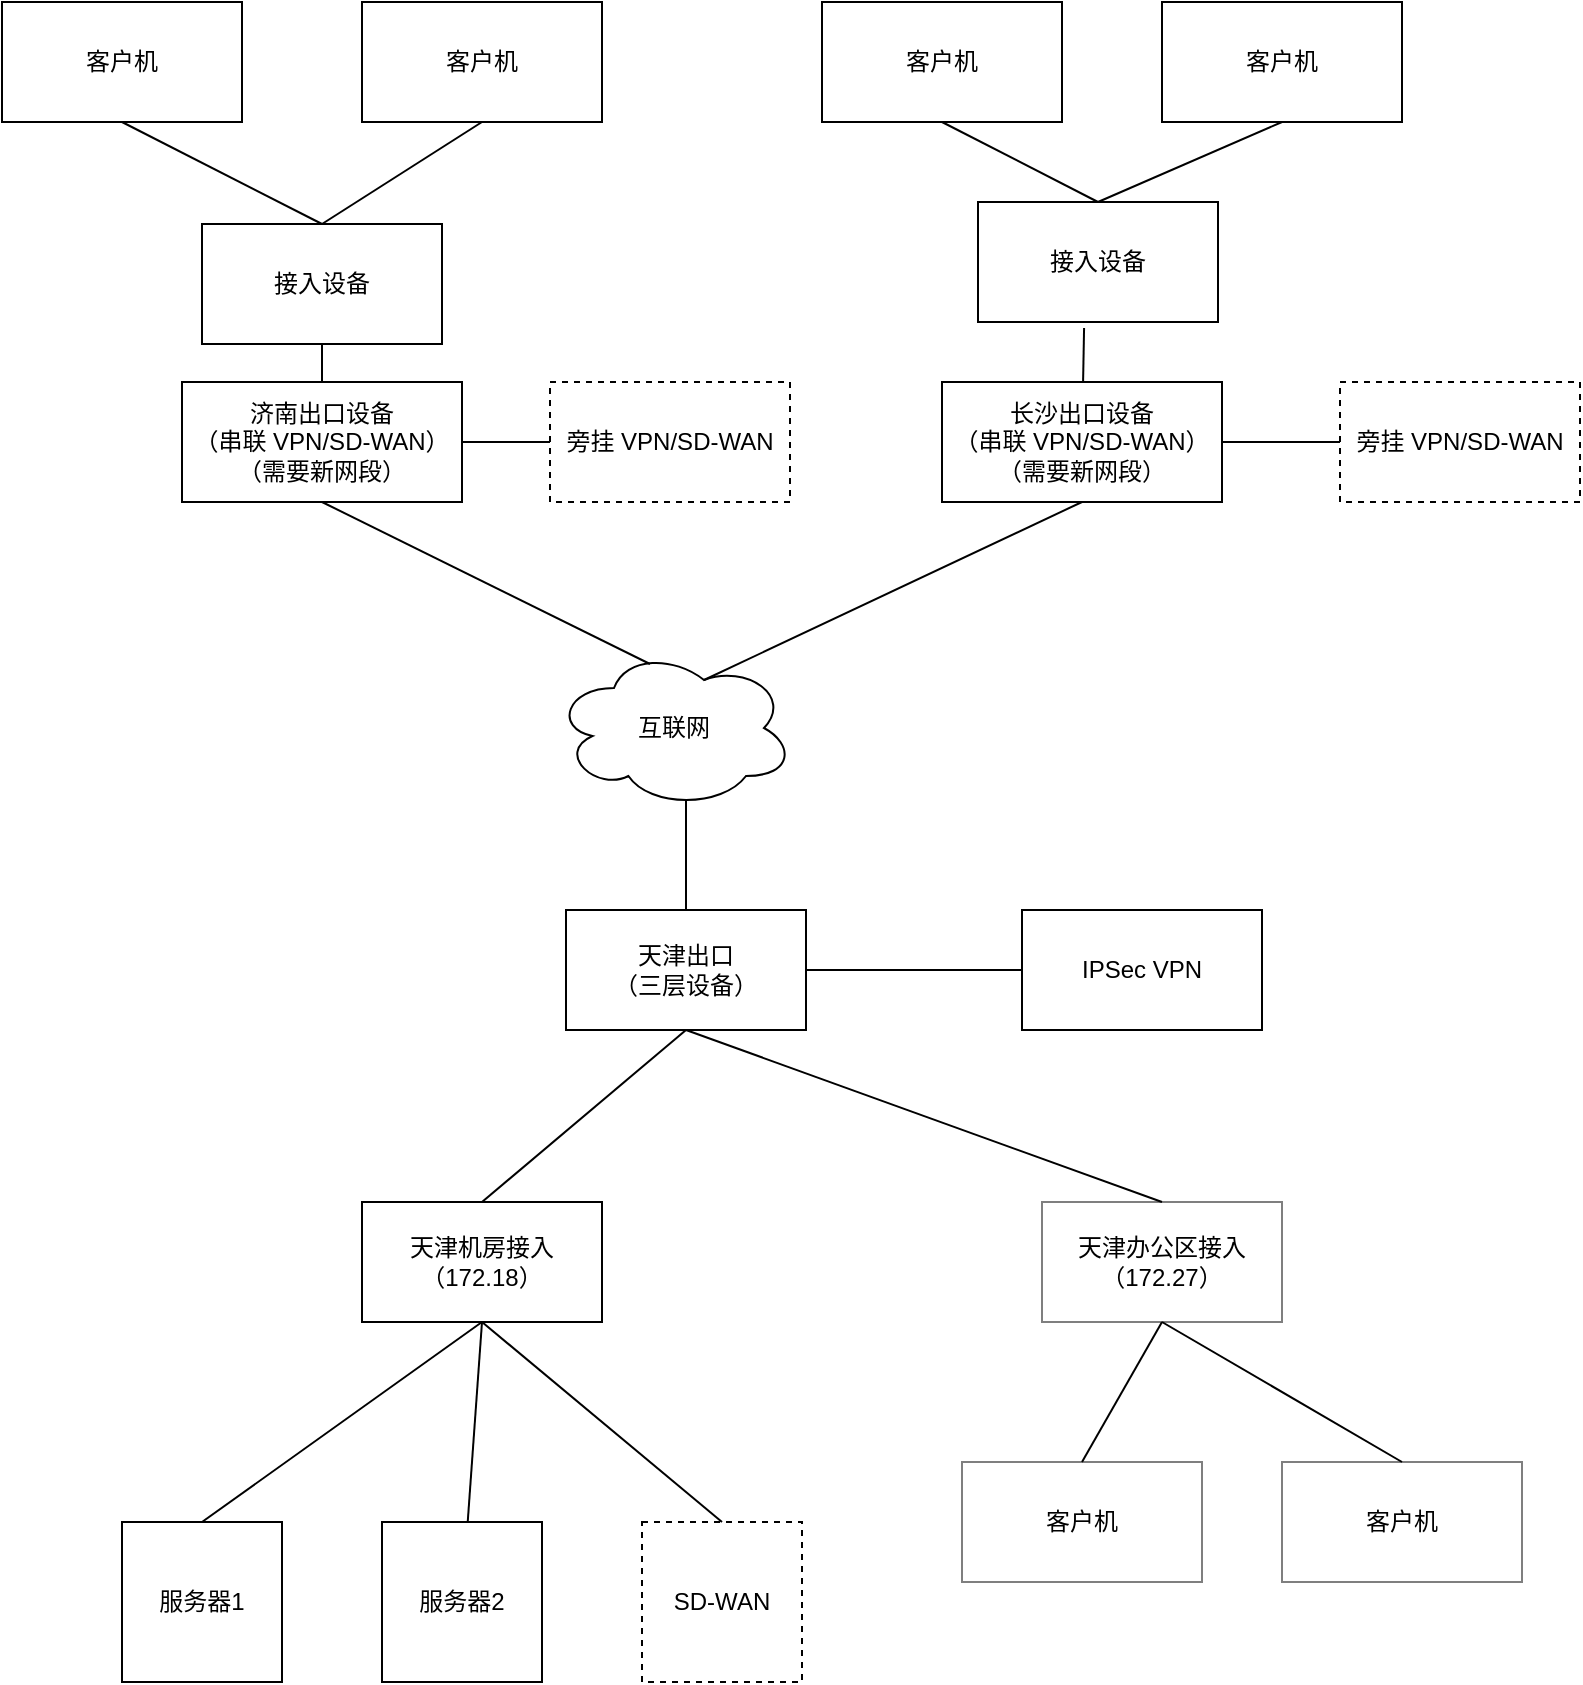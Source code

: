<mxfile version="20.2.0" type="github">
  <diagram id="uV2_6L8Acz1t0J1uZWNl" name="第 1 页">
    <mxGraphModel dx="1422" dy="1867" grid="1" gridSize="10" guides="1" tooltips="1" connect="1" arrows="1" fold="1" page="1" pageScale="1" pageWidth="827" pageHeight="1169" math="0" shadow="0">
      <root>
        <mxCell id="0" />
        <mxCell id="1" parent="0" />
        <mxCell id="IaryiXtqfkxPaVH8rrpj-1" value="天津出口&lt;br&gt;（三层设备）" style="rounded=0;whiteSpace=wrap;html=1;" vertex="1" parent="1">
          <mxGeometry x="312" y="144" width="120" height="60" as="geometry" />
        </mxCell>
        <mxCell id="IaryiXtqfkxPaVH8rrpj-2" value="天津机房接入&lt;br&gt;（172.18）" style="rounded=0;whiteSpace=wrap;html=1;" vertex="1" parent="1">
          <mxGeometry x="210" y="290" width="120" height="60" as="geometry" />
        </mxCell>
        <mxCell id="IaryiXtqfkxPaVH8rrpj-3" value="服务器1" style="whiteSpace=wrap;html=1;aspect=fixed;" vertex="1" parent="1">
          <mxGeometry x="90" y="450" width="80" height="80" as="geometry" />
        </mxCell>
        <mxCell id="IaryiXtqfkxPaVH8rrpj-4" value="服务器2" style="whiteSpace=wrap;html=1;aspect=fixed;" vertex="1" parent="1">
          <mxGeometry x="220" y="450" width="80" height="80" as="geometry" />
        </mxCell>
        <mxCell id="IaryiXtqfkxPaVH8rrpj-5" value="SD-WAN" style="whiteSpace=wrap;html=1;aspect=fixed;dashed=1;" vertex="1" parent="1">
          <mxGeometry x="350" y="450" width="80" height="80" as="geometry" />
        </mxCell>
        <mxCell id="IaryiXtqfkxPaVH8rrpj-6" value="IPSec VPN" style="rounded=0;whiteSpace=wrap;html=1;" vertex="1" parent="1">
          <mxGeometry x="540" y="144" width="120" height="60" as="geometry" />
        </mxCell>
        <mxCell id="IaryiXtqfkxPaVH8rrpj-7" value="" style="endArrow=none;html=1;rounded=0;exitX=0.5;exitY=0;exitDx=0;exitDy=0;entryX=0.5;entryY=1;entryDx=0;entryDy=0;" edge="1" parent="1" source="IaryiXtqfkxPaVH8rrpj-3" target="IaryiXtqfkxPaVH8rrpj-2">
          <mxGeometry width="50" height="50" relative="1" as="geometry">
            <mxPoint x="390" y="410" as="sourcePoint" />
            <mxPoint x="440" y="360" as="targetPoint" />
          </mxGeometry>
        </mxCell>
        <mxCell id="IaryiXtqfkxPaVH8rrpj-8" value="" style="endArrow=none;html=1;rounded=0;entryX=0.5;entryY=1;entryDx=0;entryDy=0;" edge="1" parent="1" source="IaryiXtqfkxPaVH8rrpj-4" target="IaryiXtqfkxPaVH8rrpj-2">
          <mxGeometry width="50" height="50" relative="1" as="geometry">
            <mxPoint x="390" y="410" as="sourcePoint" />
            <mxPoint x="440" y="360" as="targetPoint" />
          </mxGeometry>
        </mxCell>
        <mxCell id="IaryiXtqfkxPaVH8rrpj-9" value="" style="endArrow=none;html=1;rounded=0;entryX=0.5;entryY=1;entryDx=0;entryDy=0;exitX=0.5;exitY=0;exitDx=0;exitDy=0;" edge="1" parent="1" source="IaryiXtqfkxPaVH8rrpj-5" target="IaryiXtqfkxPaVH8rrpj-2">
          <mxGeometry width="50" height="50" relative="1" as="geometry">
            <mxPoint x="390" y="410" as="sourcePoint" />
            <mxPoint x="440" y="360" as="targetPoint" />
          </mxGeometry>
        </mxCell>
        <mxCell id="IaryiXtqfkxPaVH8rrpj-10" value="" style="endArrow=none;html=1;rounded=0;entryX=0.5;entryY=1;entryDx=0;entryDy=0;exitX=0.5;exitY=0;exitDx=0;exitDy=0;" edge="1" parent="1" source="IaryiXtqfkxPaVH8rrpj-2" target="IaryiXtqfkxPaVH8rrpj-1">
          <mxGeometry width="50" height="50" relative="1" as="geometry">
            <mxPoint x="390" y="410" as="sourcePoint" />
            <mxPoint x="440" y="360" as="targetPoint" />
          </mxGeometry>
        </mxCell>
        <mxCell id="IaryiXtqfkxPaVH8rrpj-11" value="" style="endArrow=none;html=1;rounded=0;entryX=0;entryY=0.5;entryDx=0;entryDy=0;exitX=1;exitY=0.5;exitDx=0;exitDy=0;" edge="1" parent="1" source="IaryiXtqfkxPaVH8rrpj-1" target="IaryiXtqfkxPaVH8rrpj-6">
          <mxGeometry width="50" height="50" relative="1" as="geometry">
            <mxPoint x="390" y="410" as="sourcePoint" />
            <mxPoint x="440" y="360" as="targetPoint" />
          </mxGeometry>
        </mxCell>
        <mxCell id="IaryiXtqfkxPaVH8rrpj-14" value="济南出口设备&lt;br&gt;（串联 VPN/SD-WAN）&lt;br&gt;（需要新网段）" style="rounded=0;whiteSpace=wrap;html=1;" vertex="1" parent="1">
          <mxGeometry x="120" y="-120" width="140" height="60" as="geometry" />
        </mxCell>
        <mxCell id="IaryiXtqfkxPaVH8rrpj-15" value="长沙出口设备&lt;br&gt;（串联 VPN/SD-WAN）&lt;br&gt;（需要新网段）" style="rounded=0;whiteSpace=wrap;html=1;" vertex="1" parent="1">
          <mxGeometry x="500" y="-120" width="140" height="60" as="geometry" />
        </mxCell>
        <mxCell id="IaryiXtqfkxPaVH8rrpj-16" value="互联网" style="ellipse;shape=cloud;whiteSpace=wrap;html=1;" vertex="1" parent="1">
          <mxGeometry x="306" y="13" width="120" height="80" as="geometry" />
        </mxCell>
        <mxCell id="IaryiXtqfkxPaVH8rrpj-17" value="" style="endArrow=none;html=1;rounded=0;entryX=0.55;entryY=0.95;entryDx=0;entryDy=0;entryPerimeter=0;exitX=0.5;exitY=0;exitDx=0;exitDy=0;" edge="1" parent="1" source="IaryiXtqfkxPaVH8rrpj-1" target="IaryiXtqfkxPaVH8rrpj-16">
          <mxGeometry width="50" height="50" relative="1" as="geometry">
            <mxPoint x="390" y="110" as="sourcePoint" />
            <mxPoint x="440" y="60" as="targetPoint" />
          </mxGeometry>
        </mxCell>
        <mxCell id="IaryiXtqfkxPaVH8rrpj-19" value="客户机" style="rounded=0;whiteSpace=wrap;html=1;" vertex="1" parent="1">
          <mxGeometry x="30" y="-310" width="120" height="60" as="geometry" />
        </mxCell>
        <mxCell id="IaryiXtqfkxPaVH8rrpj-20" value="客户机" style="rounded=0;whiteSpace=wrap;html=1;" vertex="1" parent="1">
          <mxGeometry x="210" y="-310" width="120" height="60" as="geometry" />
        </mxCell>
        <mxCell id="IaryiXtqfkxPaVH8rrpj-21" value="客户机" style="rounded=0;whiteSpace=wrap;html=1;" vertex="1" parent="1">
          <mxGeometry x="440" y="-310" width="120" height="60" as="geometry" />
        </mxCell>
        <mxCell id="IaryiXtqfkxPaVH8rrpj-22" value="客户机" style="rounded=0;whiteSpace=wrap;html=1;" vertex="1" parent="1">
          <mxGeometry x="610" y="-310" width="120" height="60" as="geometry" />
        </mxCell>
        <mxCell id="IaryiXtqfkxPaVH8rrpj-24" value="接入设备" style="rounded=0;whiteSpace=wrap;html=1;" vertex="1" parent="1">
          <mxGeometry x="130" y="-199" width="120" height="60" as="geometry" />
        </mxCell>
        <mxCell id="IaryiXtqfkxPaVH8rrpj-25" value="接入设备" style="rounded=0;whiteSpace=wrap;html=1;" vertex="1" parent="1">
          <mxGeometry x="518" y="-210" width="120" height="60" as="geometry" />
        </mxCell>
        <mxCell id="IaryiXtqfkxPaVH8rrpj-26" value="" style="endArrow=none;html=1;rounded=0;entryX=0.5;entryY=1;entryDx=0;entryDy=0;exitX=0.5;exitY=0;exitDx=0;exitDy=0;" edge="1" parent="1" source="IaryiXtqfkxPaVH8rrpj-24" target="IaryiXtqfkxPaVH8rrpj-19">
          <mxGeometry width="50" height="50" relative="1" as="geometry">
            <mxPoint x="390" y="-190" as="sourcePoint" />
            <mxPoint x="440" y="-240" as="targetPoint" />
          </mxGeometry>
        </mxCell>
        <mxCell id="IaryiXtqfkxPaVH8rrpj-27" value="" style="endArrow=none;html=1;rounded=0;entryX=0.5;entryY=1;entryDx=0;entryDy=0;exitX=0.5;exitY=0;exitDx=0;exitDy=0;" edge="1" parent="1" source="IaryiXtqfkxPaVH8rrpj-24" target="IaryiXtqfkxPaVH8rrpj-20">
          <mxGeometry width="50" height="50" relative="1" as="geometry">
            <mxPoint x="390" y="-190" as="sourcePoint" />
            <mxPoint x="440" y="-240" as="targetPoint" />
          </mxGeometry>
        </mxCell>
        <mxCell id="IaryiXtqfkxPaVH8rrpj-28" value="" style="endArrow=none;html=1;rounded=0;entryX=0.5;entryY=1;entryDx=0;entryDy=0;exitX=0.5;exitY=0;exitDx=0;exitDy=0;" edge="1" parent="1" source="IaryiXtqfkxPaVH8rrpj-25" target="IaryiXtqfkxPaVH8rrpj-21">
          <mxGeometry width="50" height="50" relative="1" as="geometry">
            <mxPoint x="390" y="-190" as="sourcePoint" />
            <mxPoint x="440" y="-240" as="targetPoint" />
          </mxGeometry>
        </mxCell>
        <mxCell id="IaryiXtqfkxPaVH8rrpj-29" value="" style="endArrow=none;html=1;rounded=0;entryX=0.5;entryY=1;entryDx=0;entryDy=0;exitX=0.5;exitY=0;exitDx=0;exitDy=0;" edge="1" parent="1" source="IaryiXtqfkxPaVH8rrpj-25" target="IaryiXtqfkxPaVH8rrpj-22">
          <mxGeometry width="50" height="50" relative="1" as="geometry">
            <mxPoint x="390" y="-190" as="sourcePoint" />
            <mxPoint x="440" y="-240" as="targetPoint" />
          </mxGeometry>
        </mxCell>
        <mxCell id="IaryiXtqfkxPaVH8rrpj-30" value="旁挂 VPN/SD-WAN" style="rounded=0;whiteSpace=wrap;html=1;dashed=1;" vertex="1" parent="1">
          <mxGeometry x="304" y="-120" width="120" height="60" as="geometry" />
        </mxCell>
        <mxCell id="IaryiXtqfkxPaVH8rrpj-31" value="旁挂 VPN/SD-WAN" style="rounded=0;whiteSpace=wrap;html=1;dashed=1;" vertex="1" parent="1">
          <mxGeometry x="699" y="-120" width="120" height="60" as="geometry" />
        </mxCell>
        <mxCell id="IaryiXtqfkxPaVH8rrpj-33" value="" style="endArrow=none;html=1;rounded=0;entryX=0.5;entryY=1;entryDx=0;entryDy=0;exitX=0.4;exitY=0.1;exitDx=0;exitDy=0;exitPerimeter=0;" edge="1" parent="1" source="IaryiXtqfkxPaVH8rrpj-16" target="IaryiXtqfkxPaVH8rrpj-14">
          <mxGeometry width="50" height="50" relative="1" as="geometry">
            <mxPoint x="390" y="110" as="sourcePoint" />
            <mxPoint x="440" y="60" as="targetPoint" />
          </mxGeometry>
        </mxCell>
        <mxCell id="IaryiXtqfkxPaVH8rrpj-34" value="" style="endArrow=none;html=1;rounded=0;entryX=0.5;entryY=1;entryDx=0;entryDy=0;exitX=0.625;exitY=0.2;exitDx=0;exitDy=0;exitPerimeter=0;" edge="1" parent="1" source="IaryiXtqfkxPaVH8rrpj-16" target="IaryiXtqfkxPaVH8rrpj-15">
          <mxGeometry width="50" height="50" relative="1" as="geometry">
            <mxPoint x="390" y="110" as="sourcePoint" />
            <mxPoint x="440" y="60" as="targetPoint" />
          </mxGeometry>
        </mxCell>
        <mxCell id="IaryiXtqfkxPaVH8rrpj-35" value="" style="endArrow=none;html=1;rounded=0;entryX=1;entryY=0.5;entryDx=0;entryDy=0;exitX=0;exitY=0.5;exitDx=0;exitDy=0;" edge="1" parent="1" source="IaryiXtqfkxPaVH8rrpj-30" target="IaryiXtqfkxPaVH8rrpj-14">
          <mxGeometry width="50" height="50" relative="1" as="geometry">
            <mxPoint x="300" y="-90" as="sourcePoint" />
            <mxPoint x="440" y="-140" as="targetPoint" />
          </mxGeometry>
        </mxCell>
        <mxCell id="IaryiXtqfkxPaVH8rrpj-36" value="" style="endArrow=none;html=1;rounded=0;entryX=0;entryY=0.5;entryDx=0;entryDy=0;exitX=1;exitY=0.5;exitDx=0;exitDy=0;" edge="1" parent="1" source="IaryiXtqfkxPaVH8rrpj-15" target="IaryiXtqfkxPaVH8rrpj-31">
          <mxGeometry width="50" height="50" relative="1" as="geometry">
            <mxPoint x="390" y="-90" as="sourcePoint" />
            <mxPoint x="440" y="-140" as="targetPoint" />
          </mxGeometry>
        </mxCell>
        <mxCell id="IaryiXtqfkxPaVH8rrpj-37" value="" style="endArrow=none;html=1;rounded=0;entryX=0.5;entryY=1;entryDx=0;entryDy=0;exitX=0.5;exitY=0;exitDx=0;exitDy=0;" edge="1" parent="1" source="IaryiXtqfkxPaVH8rrpj-14" target="IaryiXtqfkxPaVH8rrpj-24">
          <mxGeometry width="50" height="50" relative="1" as="geometry">
            <mxPoint x="390" y="-90" as="sourcePoint" />
            <mxPoint x="440" y="-140" as="targetPoint" />
          </mxGeometry>
        </mxCell>
        <mxCell id="IaryiXtqfkxPaVH8rrpj-38" value="" style="endArrow=none;html=1;rounded=0;entryX=0.442;entryY=1.05;entryDx=0;entryDy=0;entryPerimeter=0;" edge="1" parent="1" source="IaryiXtqfkxPaVH8rrpj-15" target="IaryiXtqfkxPaVH8rrpj-25">
          <mxGeometry width="50" height="50" relative="1" as="geometry">
            <mxPoint x="390" y="-90" as="sourcePoint" />
            <mxPoint x="440" y="-140" as="targetPoint" />
          </mxGeometry>
        </mxCell>
        <mxCell id="IaryiXtqfkxPaVH8rrpj-40" value="天津办公区接入&lt;br&gt;（172.27）" style="rounded=0;whiteSpace=wrap;html=1;strokeColor=#000000;opacity=50;" vertex="1" parent="1">
          <mxGeometry x="550" y="290" width="120" height="60" as="geometry" />
        </mxCell>
        <mxCell id="IaryiXtqfkxPaVH8rrpj-42" value="客户机" style="rounded=0;whiteSpace=wrap;html=1;strokeColor=#000000;opacity=50;" vertex="1" parent="1">
          <mxGeometry x="510" y="420" width="120" height="60" as="geometry" />
        </mxCell>
        <mxCell id="IaryiXtqfkxPaVH8rrpj-43" value="客户机" style="rounded=0;whiteSpace=wrap;html=1;strokeColor=#000000;opacity=50;" vertex="1" parent="1">
          <mxGeometry x="670" y="420" width="120" height="60" as="geometry" />
        </mxCell>
        <mxCell id="IaryiXtqfkxPaVH8rrpj-44" value="" style="endArrow=none;html=1;rounded=0;entryX=0.5;entryY=1;entryDx=0;entryDy=0;exitX=0.5;exitY=0;exitDx=0;exitDy=0;" edge="1" parent="1" source="IaryiXtqfkxPaVH8rrpj-40" target="IaryiXtqfkxPaVH8rrpj-1">
          <mxGeometry width="50" height="50" relative="1" as="geometry">
            <mxPoint x="390" y="280" as="sourcePoint" />
            <mxPoint x="440" y="230" as="targetPoint" />
          </mxGeometry>
        </mxCell>
        <mxCell id="IaryiXtqfkxPaVH8rrpj-45" value="" style="endArrow=none;html=1;rounded=0;entryX=0.5;entryY=1;entryDx=0;entryDy=0;exitX=0.5;exitY=0;exitDx=0;exitDy=0;" edge="1" parent="1" source="IaryiXtqfkxPaVH8rrpj-42" target="IaryiXtqfkxPaVH8rrpj-40">
          <mxGeometry width="50" height="50" relative="1" as="geometry">
            <mxPoint x="390" y="280" as="sourcePoint" />
            <mxPoint x="440" y="230" as="targetPoint" />
          </mxGeometry>
        </mxCell>
        <mxCell id="IaryiXtqfkxPaVH8rrpj-46" value="" style="endArrow=none;html=1;rounded=0;entryX=0.5;entryY=1;entryDx=0;entryDy=0;exitX=0.5;exitY=0;exitDx=0;exitDy=0;" edge="1" parent="1" source="IaryiXtqfkxPaVH8rrpj-43" target="IaryiXtqfkxPaVH8rrpj-40">
          <mxGeometry width="50" height="50" relative="1" as="geometry">
            <mxPoint x="390" y="280" as="sourcePoint" />
            <mxPoint x="440" y="230" as="targetPoint" />
          </mxGeometry>
        </mxCell>
      </root>
    </mxGraphModel>
  </diagram>
</mxfile>
